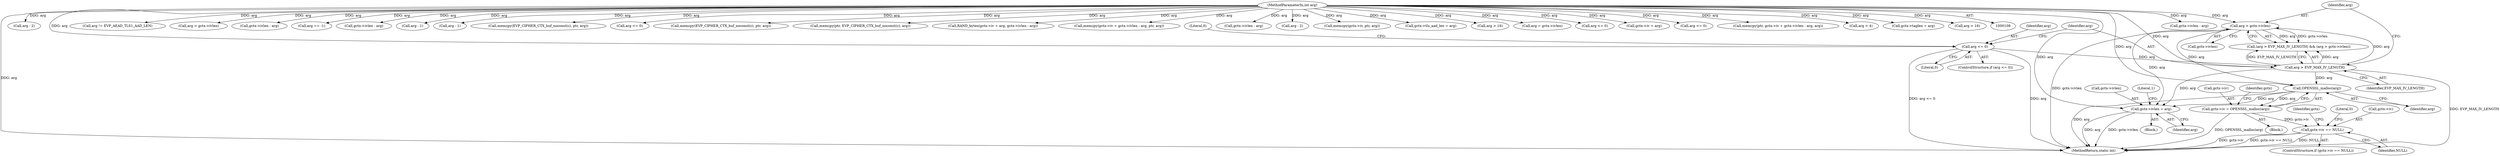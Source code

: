 digraph "0_openssl_00d965474b22b54e4275232bc71ee0c699c5cd21_0@API" {
"1000198" [label="(Call,OPENSSL_malloc(arg))"];
"1000177" [label="(Call,arg > gctx->ivlen)"];
"1000174" [label="(Call,arg > EVP_MAX_IV_LENGTH)"];
"1000167" [label="(Call,arg <= 0)"];
"1000111" [label="(MethodParameterIn,int arg)"];
"1000194" [label="(Call,gctx->iv = OPENSSL_malloc(arg))"];
"1000201" [label="(Call,gctx->iv == NULL)"];
"1000208" [label="(Call,gctx->ivlen = arg)"];
"1000166" [label="(ControlStructure,if (arg <= 0))"];
"1000324" [label="(Call,gctx->ivlen - arg)"];
"1000507" [label="(Call,arg - 2)"];
"1000198" [label="(Call,OPENSSL_malloc(arg))"];
"1000459" [label="(Call,arg != EVP_AEAD_TLS1_AAD_LEN)"];
"1000370" [label="(Call,arg > gctx->ivlen)"];
"1000111" [label="(MethodParameterIn,int arg)"];
"1000386" [label="(Call,gctx->ivlen - arg)"];
"1000175" [label="(Identifier,arg)"];
"1000201" [label="(Call,gctx->iv == NULL)"];
"1000122" [label="(Block,)"];
"1000194" [label="(Call,gctx->iv = OPENSSL_malloc(arg))"];
"1000199" [label="(Identifier,arg)"];
"1000177" [label="(Call,arg > gctx->ivlen)"];
"1000176" [label="(Identifier,EVP_MAX_IV_LENGTH)"];
"1000169" [label="(Literal,0)"];
"1000179" [label="(Call,gctx->ivlen)"];
"1000271" [label="(Call,arg == -1)"];
"1000297" [label="(Call,gctx->ivlen - arg)"];
"1000490" [label="(Call,arg - 1)"];
"1000517" [label="(Call,arg - 1)"];
"1000203" [label="(Identifier,gctx)"];
"1000209" [label="(Call,gctx->ivlen)"];
"1000214" [label="(Literal,1)"];
"1000229" [label="(Call,memcpy(EVP_CIPHER_CTX_buf_noconst(c), ptr, arg))"];
"1000168" [label="(Identifier,arg)"];
"1000367" [label="(Call,arg <= 0)"];
"1000200" [label="(ControlStructure,if (gctx->iv == NULL))"];
"1000167" [label="(Call,arg <= 0)"];
"1000464" [label="(Call,memcpy(EVP_CIPHER_CTX_buf_noconst(c), ptr, arg))"];
"1000205" [label="(Identifier,NULL)"];
"1000262" [label="(Call,memcpy(ptr, EVP_CIPHER_CTX_buf_noconst(c), arg))"];
"1000318" [label="(Call,RAND_bytes(gctx->iv + arg, gctx->ivlen - arg))"];
"1000174" [label="(Call,arg > EVP_MAX_IV_LENGTH)"];
"1000210" [label="(Identifier,gctx)"];
"1000427" [label="(Call,memcpy(gctx->iv + gctx->ivlen - arg, ptr, arg))"];
"1000614" [label="(MethodReturn,static int)"];
"1000432" [label="(Call,gctx->ivlen - arg)"];
"1000483" [label="(Call,arg - 2)"];
"1000307" [label="(Call,memcpy(gctx->iv, ptr, arg))"];
"1000178" [label="(Identifier,arg)"];
"1000469" [label="(Call,gctx->tls_aad_len = arg)"];
"1000222" [label="(Call,arg > 16)"];
"1000182" [label="(Block,)"];
"1000195" [label="(Call,gctx->iv)"];
"1000173" [label="(Call,(arg > EVP_MAX_IV_LENGTH) && (arg > gctx->ivlen))"];
"1000208" [label="(Call,gctx->ivlen = arg)"];
"1000375" [label="(Call,arg = gctx->ivlen)"];
"1000218" [label="(Call,arg <= 0)"];
"1000212" [label="(Identifier,arg)"];
"1000319" [label="(Call,gctx->iv + arg)"];
"1000244" [label="(Call,arg <= 0)"];
"1000380" [label="(Call,memcpy(ptr, gctx->iv + gctx->ivlen - arg, arg))"];
"1000207" [label="(Literal,0)"];
"1000171" [label="(Literal,0)"];
"1000293" [label="(Call,arg < 4)"];
"1000234" [label="(Call,gctx->taglen = arg)"];
"1000202" [label="(Call,gctx->iv)"];
"1000248" [label="(Call,arg > 16)"];
"1000198" -> "1000194"  [label="AST: "];
"1000198" -> "1000199"  [label="CFG: "];
"1000199" -> "1000198"  [label="AST: "];
"1000194" -> "1000198"  [label="CFG: "];
"1000198" -> "1000614"  [label="DDG: arg"];
"1000198" -> "1000194"  [label="DDG: arg"];
"1000177" -> "1000198"  [label="DDG: arg"];
"1000174" -> "1000198"  [label="DDG: arg"];
"1000111" -> "1000198"  [label="DDG: arg"];
"1000198" -> "1000208"  [label="DDG: arg"];
"1000177" -> "1000173"  [label="AST: "];
"1000177" -> "1000179"  [label="CFG: "];
"1000178" -> "1000177"  [label="AST: "];
"1000179" -> "1000177"  [label="AST: "];
"1000173" -> "1000177"  [label="CFG: "];
"1000177" -> "1000614"  [label="DDG: gctx->ivlen"];
"1000177" -> "1000173"  [label="DDG: arg"];
"1000177" -> "1000173"  [label="DDG: gctx->ivlen"];
"1000174" -> "1000177"  [label="DDG: arg"];
"1000111" -> "1000177"  [label="DDG: arg"];
"1000177" -> "1000208"  [label="DDG: arg"];
"1000174" -> "1000173"  [label="AST: "];
"1000174" -> "1000176"  [label="CFG: "];
"1000175" -> "1000174"  [label="AST: "];
"1000176" -> "1000174"  [label="AST: "];
"1000178" -> "1000174"  [label="CFG: "];
"1000173" -> "1000174"  [label="CFG: "];
"1000174" -> "1000614"  [label="DDG: EVP_MAX_IV_LENGTH"];
"1000174" -> "1000173"  [label="DDG: arg"];
"1000174" -> "1000173"  [label="DDG: EVP_MAX_IV_LENGTH"];
"1000167" -> "1000174"  [label="DDG: arg"];
"1000111" -> "1000174"  [label="DDG: arg"];
"1000174" -> "1000208"  [label="DDG: arg"];
"1000167" -> "1000166"  [label="AST: "];
"1000167" -> "1000169"  [label="CFG: "];
"1000168" -> "1000167"  [label="AST: "];
"1000169" -> "1000167"  [label="AST: "];
"1000171" -> "1000167"  [label="CFG: "];
"1000175" -> "1000167"  [label="CFG: "];
"1000167" -> "1000614"  [label="DDG: arg"];
"1000167" -> "1000614"  [label="DDG: arg <= 0"];
"1000111" -> "1000167"  [label="DDG: arg"];
"1000111" -> "1000108"  [label="AST: "];
"1000111" -> "1000614"  [label="DDG: arg"];
"1000111" -> "1000208"  [label="DDG: arg"];
"1000111" -> "1000218"  [label="DDG: arg"];
"1000111" -> "1000222"  [label="DDG: arg"];
"1000111" -> "1000229"  [label="DDG: arg"];
"1000111" -> "1000234"  [label="DDG: arg"];
"1000111" -> "1000244"  [label="DDG: arg"];
"1000111" -> "1000248"  [label="DDG: arg"];
"1000111" -> "1000262"  [label="DDG: arg"];
"1000111" -> "1000271"  [label="DDG: arg"];
"1000111" -> "1000293"  [label="DDG: arg"];
"1000111" -> "1000297"  [label="DDG: arg"];
"1000111" -> "1000307"  [label="DDG: arg"];
"1000111" -> "1000318"  [label="DDG: arg"];
"1000111" -> "1000319"  [label="DDG: arg"];
"1000111" -> "1000324"  [label="DDG: arg"];
"1000111" -> "1000367"  [label="DDG: arg"];
"1000111" -> "1000370"  [label="DDG: arg"];
"1000111" -> "1000375"  [label="DDG: arg"];
"1000111" -> "1000386"  [label="DDG: arg"];
"1000111" -> "1000380"  [label="DDG: arg"];
"1000111" -> "1000432"  [label="DDG: arg"];
"1000111" -> "1000427"  [label="DDG: arg"];
"1000111" -> "1000459"  [label="DDG: arg"];
"1000111" -> "1000464"  [label="DDG: arg"];
"1000111" -> "1000469"  [label="DDG: arg"];
"1000111" -> "1000483"  [label="DDG: arg"];
"1000111" -> "1000490"  [label="DDG: arg"];
"1000111" -> "1000507"  [label="DDG: arg"];
"1000111" -> "1000517"  [label="DDG: arg"];
"1000194" -> "1000182"  [label="AST: "];
"1000195" -> "1000194"  [label="AST: "];
"1000203" -> "1000194"  [label="CFG: "];
"1000194" -> "1000614"  [label="DDG: OPENSSL_malloc(arg)"];
"1000194" -> "1000201"  [label="DDG: gctx->iv"];
"1000201" -> "1000200"  [label="AST: "];
"1000201" -> "1000205"  [label="CFG: "];
"1000202" -> "1000201"  [label="AST: "];
"1000205" -> "1000201"  [label="AST: "];
"1000207" -> "1000201"  [label="CFG: "];
"1000210" -> "1000201"  [label="CFG: "];
"1000201" -> "1000614"  [label="DDG: gctx->iv == NULL"];
"1000201" -> "1000614"  [label="DDG: NULL"];
"1000201" -> "1000614"  [label="DDG: gctx->iv"];
"1000208" -> "1000122"  [label="AST: "];
"1000208" -> "1000212"  [label="CFG: "];
"1000209" -> "1000208"  [label="AST: "];
"1000212" -> "1000208"  [label="AST: "];
"1000214" -> "1000208"  [label="CFG: "];
"1000208" -> "1000614"  [label="DDG: gctx->ivlen"];
"1000208" -> "1000614"  [label="DDG: arg"];
}
